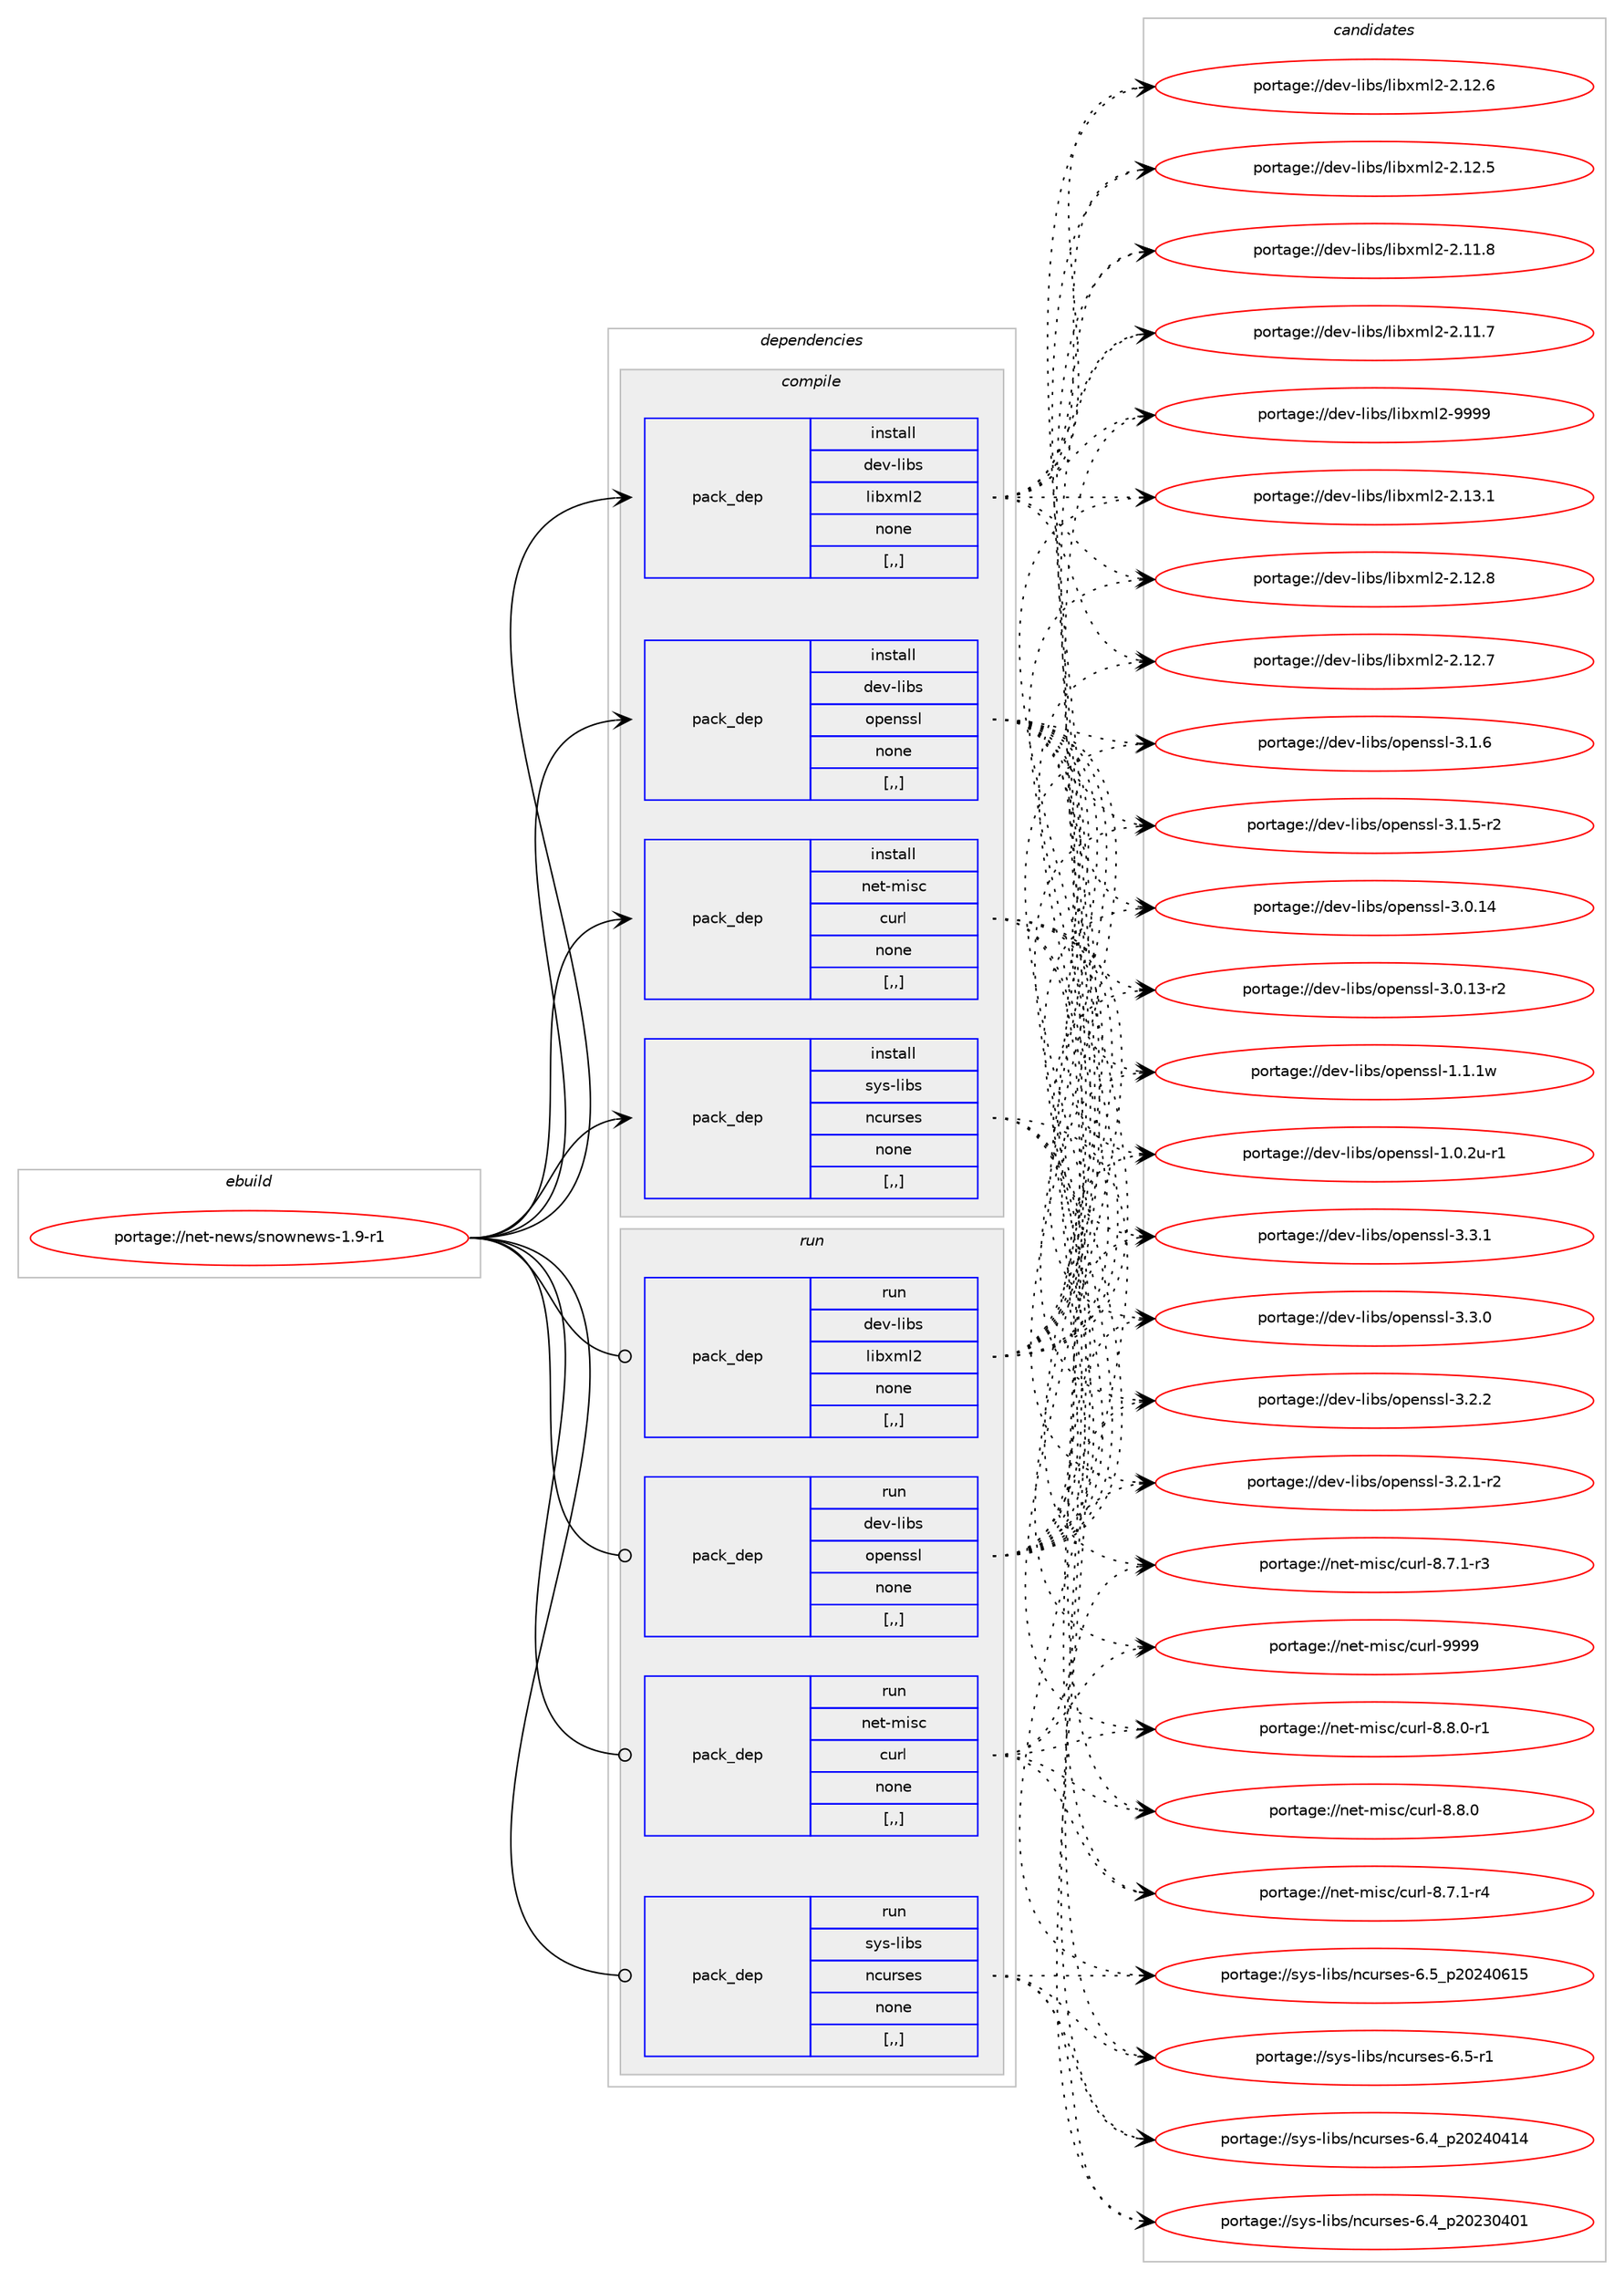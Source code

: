 digraph prolog {

# *************
# Graph options
# *************

newrank=true;
concentrate=true;
compound=true;
graph [rankdir=LR,fontname=Helvetica,fontsize=10,ranksep=1.5];#, ranksep=2.5, nodesep=0.2];
edge  [arrowhead=vee];
node  [fontname=Helvetica,fontsize=10];

# **********
# The ebuild
# **********

subgraph cluster_leftcol {
color=gray;
label=<<i>ebuild</i>>;
id [label="portage://net-news/snownews-1.9-r1", color=red, width=4, href="../net-news/snownews-1.9-r1.svg"];
}

# ****************
# The dependencies
# ****************

subgraph cluster_midcol {
color=gray;
label=<<i>dependencies</i>>;
subgraph cluster_compile {
fillcolor="#eeeeee";
style=filled;
label=<<i>compile</i>>;
subgraph pack275443 {
dependency377837 [label=<<TABLE BORDER="0" CELLBORDER="1" CELLSPACING="0" CELLPADDING="4" WIDTH="220"><TR><TD ROWSPAN="6" CELLPADDING="30">pack_dep</TD></TR><TR><TD WIDTH="110">install</TD></TR><TR><TD>dev-libs</TD></TR><TR><TD>libxml2</TD></TR><TR><TD>none</TD></TR><TR><TD>[,,]</TD></TR></TABLE>>, shape=none, color=blue];
}
id:e -> dependency377837:w [weight=20,style="solid",arrowhead="vee"];
subgraph pack275444 {
dependency377838 [label=<<TABLE BORDER="0" CELLBORDER="1" CELLSPACING="0" CELLPADDING="4" WIDTH="220"><TR><TD ROWSPAN="6" CELLPADDING="30">pack_dep</TD></TR><TR><TD WIDTH="110">install</TD></TR><TR><TD>dev-libs</TD></TR><TR><TD>openssl</TD></TR><TR><TD>none</TD></TR><TR><TD>[,,]</TD></TR></TABLE>>, shape=none, color=blue];
}
id:e -> dependency377838:w [weight=20,style="solid",arrowhead="vee"];
subgraph pack275445 {
dependency377839 [label=<<TABLE BORDER="0" CELLBORDER="1" CELLSPACING="0" CELLPADDING="4" WIDTH="220"><TR><TD ROWSPAN="6" CELLPADDING="30">pack_dep</TD></TR><TR><TD WIDTH="110">install</TD></TR><TR><TD>net-misc</TD></TR><TR><TD>curl</TD></TR><TR><TD>none</TD></TR><TR><TD>[,,]</TD></TR></TABLE>>, shape=none, color=blue];
}
id:e -> dependency377839:w [weight=20,style="solid",arrowhead="vee"];
subgraph pack275446 {
dependency377840 [label=<<TABLE BORDER="0" CELLBORDER="1" CELLSPACING="0" CELLPADDING="4" WIDTH="220"><TR><TD ROWSPAN="6" CELLPADDING="30">pack_dep</TD></TR><TR><TD WIDTH="110">install</TD></TR><TR><TD>sys-libs</TD></TR><TR><TD>ncurses</TD></TR><TR><TD>none</TD></TR><TR><TD>[,,]</TD></TR></TABLE>>, shape=none, color=blue];
}
id:e -> dependency377840:w [weight=20,style="solid",arrowhead="vee"];
}
subgraph cluster_compileandrun {
fillcolor="#eeeeee";
style=filled;
label=<<i>compile and run</i>>;
}
subgraph cluster_run {
fillcolor="#eeeeee";
style=filled;
label=<<i>run</i>>;
subgraph pack275447 {
dependency377841 [label=<<TABLE BORDER="0" CELLBORDER="1" CELLSPACING="0" CELLPADDING="4" WIDTH="220"><TR><TD ROWSPAN="6" CELLPADDING="30">pack_dep</TD></TR><TR><TD WIDTH="110">run</TD></TR><TR><TD>dev-libs</TD></TR><TR><TD>libxml2</TD></TR><TR><TD>none</TD></TR><TR><TD>[,,]</TD></TR></TABLE>>, shape=none, color=blue];
}
id:e -> dependency377841:w [weight=20,style="solid",arrowhead="odot"];
subgraph pack275448 {
dependency377842 [label=<<TABLE BORDER="0" CELLBORDER="1" CELLSPACING="0" CELLPADDING="4" WIDTH="220"><TR><TD ROWSPAN="6" CELLPADDING="30">pack_dep</TD></TR><TR><TD WIDTH="110">run</TD></TR><TR><TD>dev-libs</TD></TR><TR><TD>openssl</TD></TR><TR><TD>none</TD></TR><TR><TD>[,,]</TD></TR></TABLE>>, shape=none, color=blue];
}
id:e -> dependency377842:w [weight=20,style="solid",arrowhead="odot"];
subgraph pack275449 {
dependency377843 [label=<<TABLE BORDER="0" CELLBORDER="1" CELLSPACING="0" CELLPADDING="4" WIDTH="220"><TR><TD ROWSPAN="6" CELLPADDING="30">pack_dep</TD></TR><TR><TD WIDTH="110">run</TD></TR><TR><TD>net-misc</TD></TR><TR><TD>curl</TD></TR><TR><TD>none</TD></TR><TR><TD>[,,]</TD></TR></TABLE>>, shape=none, color=blue];
}
id:e -> dependency377843:w [weight=20,style="solid",arrowhead="odot"];
subgraph pack275450 {
dependency377844 [label=<<TABLE BORDER="0" CELLBORDER="1" CELLSPACING="0" CELLPADDING="4" WIDTH="220"><TR><TD ROWSPAN="6" CELLPADDING="30">pack_dep</TD></TR><TR><TD WIDTH="110">run</TD></TR><TR><TD>sys-libs</TD></TR><TR><TD>ncurses</TD></TR><TR><TD>none</TD></TR><TR><TD>[,,]</TD></TR></TABLE>>, shape=none, color=blue];
}
id:e -> dependency377844:w [weight=20,style="solid",arrowhead="odot"];
}
}

# **************
# The candidates
# **************

subgraph cluster_choices {
rank=same;
color=gray;
label=<<i>candidates</i>>;

subgraph choice275443 {
color=black;
nodesep=1;
choice10010111845108105981154710810598120109108504557575757 [label="portage://dev-libs/libxml2-9999", color=red, width=4,href="../dev-libs/libxml2-9999.svg"];
choice100101118451081059811547108105981201091085045504649514649 [label="portage://dev-libs/libxml2-2.13.1", color=red, width=4,href="../dev-libs/libxml2-2.13.1.svg"];
choice100101118451081059811547108105981201091085045504649504656 [label="portage://dev-libs/libxml2-2.12.8", color=red, width=4,href="../dev-libs/libxml2-2.12.8.svg"];
choice100101118451081059811547108105981201091085045504649504655 [label="portage://dev-libs/libxml2-2.12.7", color=red, width=4,href="../dev-libs/libxml2-2.12.7.svg"];
choice100101118451081059811547108105981201091085045504649504654 [label="portage://dev-libs/libxml2-2.12.6", color=red, width=4,href="../dev-libs/libxml2-2.12.6.svg"];
choice100101118451081059811547108105981201091085045504649504653 [label="portage://dev-libs/libxml2-2.12.5", color=red, width=4,href="../dev-libs/libxml2-2.12.5.svg"];
choice100101118451081059811547108105981201091085045504649494656 [label="portage://dev-libs/libxml2-2.11.8", color=red, width=4,href="../dev-libs/libxml2-2.11.8.svg"];
choice100101118451081059811547108105981201091085045504649494655 [label="portage://dev-libs/libxml2-2.11.7", color=red, width=4,href="../dev-libs/libxml2-2.11.7.svg"];
dependency377837:e -> choice10010111845108105981154710810598120109108504557575757:w [style=dotted,weight="100"];
dependency377837:e -> choice100101118451081059811547108105981201091085045504649514649:w [style=dotted,weight="100"];
dependency377837:e -> choice100101118451081059811547108105981201091085045504649504656:w [style=dotted,weight="100"];
dependency377837:e -> choice100101118451081059811547108105981201091085045504649504655:w [style=dotted,weight="100"];
dependency377837:e -> choice100101118451081059811547108105981201091085045504649504654:w [style=dotted,weight="100"];
dependency377837:e -> choice100101118451081059811547108105981201091085045504649504653:w [style=dotted,weight="100"];
dependency377837:e -> choice100101118451081059811547108105981201091085045504649494656:w [style=dotted,weight="100"];
dependency377837:e -> choice100101118451081059811547108105981201091085045504649494655:w [style=dotted,weight="100"];
}
subgraph choice275444 {
color=black;
nodesep=1;
choice100101118451081059811547111112101110115115108455146514649 [label="portage://dev-libs/openssl-3.3.1", color=red, width=4,href="../dev-libs/openssl-3.3.1.svg"];
choice100101118451081059811547111112101110115115108455146514648 [label="portage://dev-libs/openssl-3.3.0", color=red, width=4,href="../dev-libs/openssl-3.3.0.svg"];
choice100101118451081059811547111112101110115115108455146504650 [label="portage://dev-libs/openssl-3.2.2", color=red, width=4,href="../dev-libs/openssl-3.2.2.svg"];
choice1001011184510810598115471111121011101151151084551465046494511450 [label="portage://dev-libs/openssl-3.2.1-r2", color=red, width=4,href="../dev-libs/openssl-3.2.1-r2.svg"];
choice100101118451081059811547111112101110115115108455146494654 [label="portage://dev-libs/openssl-3.1.6", color=red, width=4,href="../dev-libs/openssl-3.1.6.svg"];
choice1001011184510810598115471111121011101151151084551464946534511450 [label="portage://dev-libs/openssl-3.1.5-r2", color=red, width=4,href="../dev-libs/openssl-3.1.5-r2.svg"];
choice10010111845108105981154711111210111011511510845514648464952 [label="portage://dev-libs/openssl-3.0.14", color=red, width=4,href="../dev-libs/openssl-3.0.14.svg"];
choice100101118451081059811547111112101110115115108455146484649514511450 [label="portage://dev-libs/openssl-3.0.13-r2", color=red, width=4,href="../dev-libs/openssl-3.0.13-r2.svg"];
choice100101118451081059811547111112101110115115108454946494649119 [label="portage://dev-libs/openssl-1.1.1w", color=red, width=4,href="../dev-libs/openssl-1.1.1w.svg"];
choice1001011184510810598115471111121011101151151084549464846501174511449 [label="portage://dev-libs/openssl-1.0.2u-r1", color=red, width=4,href="../dev-libs/openssl-1.0.2u-r1.svg"];
dependency377838:e -> choice100101118451081059811547111112101110115115108455146514649:w [style=dotted,weight="100"];
dependency377838:e -> choice100101118451081059811547111112101110115115108455146514648:w [style=dotted,weight="100"];
dependency377838:e -> choice100101118451081059811547111112101110115115108455146504650:w [style=dotted,weight="100"];
dependency377838:e -> choice1001011184510810598115471111121011101151151084551465046494511450:w [style=dotted,weight="100"];
dependency377838:e -> choice100101118451081059811547111112101110115115108455146494654:w [style=dotted,weight="100"];
dependency377838:e -> choice1001011184510810598115471111121011101151151084551464946534511450:w [style=dotted,weight="100"];
dependency377838:e -> choice10010111845108105981154711111210111011511510845514648464952:w [style=dotted,weight="100"];
dependency377838:e -> choice100101118451081059811547111112101110115115108455146484649514511450:w [style=dotted,weight="100"];
dependency377838:e -> choice100101118451081059811547111112101110115115108454946494649119:w [style=dotted,weight="100"];
dependency377838:e -> choice1001011184510810598115471111121011101151151084549464846501174511449:w [style=dotted,weight="100"];
}
subgraph choice275445 {
color=black;
nodesep=1;
choice110101116451091051159947991171141084557575757 [label="portage://net-misc/curl-9999", color=red, width=4,href="../net-misc/curl-9999.svg"];
choice110101116451091051159947991171141084556465646484511449 [label="portage://net-misc/curl-8.8.0-r1", color=red, width=4,href="../net-misc/curl-8.8.0-r1.svg"];
choice11010111645109105115994799117114108455646564648 [label="portage://net-misc/curl-8.8.0", color=red, width=4,href="../net-misc/curl-8.8.0.svg"];
choice110101116451091051159947991171141084556465546494511452 [label="portage://net-misc/curl-8.7.1-r4", color=red, width=4,href="../net-misc/curl-8.7.1-r4.svg"];
choice110101116451091051159947991171141084556465546494511451 [label="portage://net-misc/curl-8.7.1-r3", color=red, width=4,href="../net-misc/curl-8.7.1-r3.svg"];
dependency377839:e -> choice110101116451091051159947991171141084557575757:w [style=dotted,weight="100"];
dependency377839:e -> choice110101116451091051159947991171141084556465646484511449:w [style=dotted,weight="100"];
dependency377839:e -> choice11010111645109105115994799117114108455646564648:w [style=dotted,weight="100"];
dependency377839:e -> choice110101116451091051159947991171141084556465546494511452:w [style=dotted,weight="100"];
dependency377839:e -> choice110101116451091051159947991171141084556465546494511451:w [style=dotted,weight="100"];
}
subgraph choice275446 {
color=black;
nodesep=1;
choice1151211154510810598115471109911711411510111545544653951125048505248544953 [label="portage://sys-libs/ncurses-6.5_p20240615", color=red, width=4,href="../sys-libs/ncurses-6.5_p20240615.svg"];
choice11512111545108105981154711099117114115101115455446534511449 [label="portage://sys-libs/ncurses-6.5-r1", color=red, width=4,href="../sys-libs/ncurses-6.5-r1.svg"];
choice1151211154510810598115471109911711411510111545544652951125048505248524952 [label="portage://sys-libs/ncurses-6.4_p20240414", color=red, width=4,href="../sys-libs/ncurses-6.4_p20240414.svg"];
choice1151211154510810598115471109911711411510111545544652951125048505148524849 [label="portage://sys-libs/ncurses-6.4_p20230401", color=red, width=4,href="../sys-libs/ncurses-6.4_p20230401.svg"];
dependency377840:e -> choice1151211154510810598115471109911711411510111545544653951125048505248544953:w [style=dotted,weight="100"];
dependency377840:e -> choice11512111545108105981154711099117114115101115455446534511449:w [style=dotted,weight="100"];
dependency377840:e -> choice1151211154510810598115471109911711411510111545544652951125048505248524952:w [style=dotted,weight="100"];
dependency377840:e -> choice1151211154510810598115471109911711411510111545544652951125048505148524849:w [style=dotted,weight="100"];
}
subgraph choice275447 {
color=black;
nodesep=1;
choice10010111845108105981154710810598120109108504557575757 [label="portage://dev-libs/libxml2-9999", color=red, width=4,href="../dev-libs/libxml2-9999.svg"];
choice100101118451081059811547108105981201091085045504649514649 [label="portage://dev-libs/libxml2-2.13.1", color=red, width=4,href="../dev-libs/libxml2-2.13.1.svg"];
choice100101118451081059811547108105981201091085045504649504656 [label="portage://dev-libs/libxml2-2.12.8", color=red, width=4,href="../dev-libs/libxml2-2.12.8.svg"];
choice100101118451081059811547108105981201091085045504649504655 [label="portage://dev-libs/libxml2-2.12.7", color=red, width=4,href="../dev-libs/libxml2-2.12.7.svg"];
choice100101118451081059811547108105981201091085045504649504654 [label="portage://dev-libs/libxml2-2.12.6", color=red, width=4,href="../dev-libs/libxml2-2.12.6.svg"];
choice100101118451081059811547108105981201091085045504649504653 [label="portage://dev-libs/libxml2-2.12.5", color=red, width=4,href="../dev-libs/libxml2-2.12.5.svg"];
choice100101118451081059811547108105981201091085045504649494656 [label="portage://dev-libs/libxml2-2.11.8", color=red, width=4,href="../dev-libs/libxml2-2.11.8.svg"];
choice100101118451081059811547108105981201091085045504649494655 [label="portage://dev-libs/libxml2-2.11.7", color=red, width=4,href="../dev-libs/libxml2-2.11.7.svg"];
dependency377841:e -> choice10010111845108105981154710810598120109108504557575757:w [style=dotted,weight="100"];
dependency377841:e -> choice100101118451081059811547108105981201091085045504649514649:w [style=dotted,weight="100"];
dependency377841:e -> choice100101118451081059811547108105981201091085045504649504656:w [style=dotted,weight="100"];
dependency377841:e -> choice100101118451081059811547108105981201091085045504649504655:w [style=dotted,weight="100"];
dependency377841:e -> choice100101118451081059811547108105981201091085045504649504654:w [style=dotted,weight="100"];
dependency377841:e -> choice100101118451081059811547108105981201091085045504649504653:w [style=dotted,weight="100"];
dependency377841:e -> choice100101118451081059811547108105981201091085045504649494656:w [style=dotted,weight="100"];
dependency377841:e -> choice100101118451081059811547108105981201091085045504649494655:w [style=dotted,weight="100"];
}
subgraph choice275448 {
color=black;
nodesep=1;
choice100101118451081059811547111112101110115115108455146514649 [label="portage://dev-libs/openssl-3.3.1", color=red, width=4,href="../dev-libs/openssl-3.3.1.svg"];
choice100101118451081059811547111112101110115115108455146514648 [label="portage://dev-libs/openssl-3.3.0", color=red, width=4,href="../dev-libs/openssl-3.3.0.svg"];
choice100101118451081059811547111112101110115115108455146504650 [label="portage://dev-libs/openssl-3.2.2", color=red, width=4,href="../dev-libs/openssl-3.2.2.svg"];
choice1001011184510810598115471111121011101151151084551465046494511450 [label="portage://dev-libs/openssl-3.2.1-r2", color=red, width=4,href="../dev-libs/openssl-3.2.1-r2.svg"];
choice100101118451081059811547111112101110115115108455146494654 [label="portage://dev-libs/openssl-3.1.6", color=red, width=4,href="../dev-libs/openssl-3.1.6.svg"];
choice1001011184510810598115471111121011101151151084551464946534511450 [label="portage://dev-libs/openssl-3.1.5-r2", color=red, width=4,href="../dev-libs/openssl-3.1.5-r2.svg"];
choice10010111845108105981154711111210111011511510845514648464952 [label="portage://dev-libs/openssl-3.0.14", color=red, width=4,href="../dev-libs/openssl-3.0.14.svg"];
choice100101118451081059811547111112101110115115108455146484649514511450 [label="portage://dev-libs/openssl-3.0.13-r2", color=red, width=4,href="../dev-libs/openssl-3.0.13-r2.svg"];
choice100101118451081059811547111112101110115115108454946494649119 [label="portage://dev-libs/openssl-1.1.1w", color=red, width=4,href="../dev-libs/openssl-1.1.1w.svg"];
choice1001011184510810598115471111121011101151151084549464846501174511449 [label="portage://dev-libs/openssl-1.0.2u-r1", color=red, width=4,href="../dev-libs/openssl-1.0.2u-r1.svg"];
dependency377842:e -> choice100101118451081059811547111112101110115115108455146514649:w [style=dotted,weight="100"];
dependency377842:e -> choice100101118451081059811547111112101110115115108455146514648:w [style=dotted,weight="100"];
dependency377842:e -> choice100101118451081059811547111112101110115115108455146504650:w [style=dotted,weight="100"];
dependency377842:e -> choice1001011184510810598115471111121011101151151084551465046494511450:w [style=dotted,weight="100"];
dependency377842:e -> choice100101118451081059811547111112101110115115108455146494654:w [style=dotted,weight="100"];
dependency377842:e -> choice1001011184510810598115471111121011101151151084551464946534511450:w [style=dotted,weight="100"];
dependency377842:e -> choice10010111845108105981154711111210111011511510845514648464952:w [style=dotted,weight="100"];
dependency377842:e -> choice100101118451081059811547111112101110115115108455146484649514511450:w [style=dotted,weight="100"];
dependency377842:e -> choice100101118451081059811547111112101110115115108454946494649119:w [style=dotted,weight="100"];
dependency377842:e -> choice1001011184510810598115471111121011101151151084549464846501174511449:w [style=dotted,weight="100"];
}
subgraph choice275449 {
color=black;
nodesep=1;
choice110101116451091051159947991171141084557575757 [label="portage://net-misc/curl-9999", color=red, width=4,href="../net-misc/curl-9999.svg"];
choice110101116451091051159947991171141084556465646484511449 [label="portage://net-misc/curl-8.8.0-r1", color=red, width=4,href="../net-misc/curl-8.8.0-r1.svg"];
choice11010111645109105115994799117114108455646564648 [label="portage://net-misc/curl-8.8.0", color=red, width=4,href="../net-misc/curl-8.8.0.svg"];
choice110101116451091051159947991171141084556465546494511452 [label="portage://net-misc/curl-8.7.1-r4", color=red, width=4,href="../net-misc/curl-8.7.1-r4.svg"];
choice110101116451091051159947991171141084556465546494511451 [label="portage://net-misc/curl-8.7.1-r3", color=red, width=4,href="../net-misc/curl-8.7.1-r3.svg"];
dependency377843:e -> choice110101116451091051159947991171141084557575757:w [style=dotted,weight="100"];
dependency377843:e -> choice110101116451091051159947991171141084556465646484511449:w [style=dotted,weight="100"];
dependency377843:e -> choice11010111645109105115994799117114108455646564648:w [style=dotted,weight="100"];
dependency377843:e -> choice110101116451091051159947991171141084556465546494511452:w [style=dotted,weight="100"];
dependency377843:e -> choice110101116451091051159947991171141084556465546494511451:w [style=dotted,weight="100"];
}
subgraph choice275450 {
color=black;
nodesep=1;
choice1151211154510810598115471109911711411510111545544653951125048505248544953 [label="portage://sys-libs/ncurses-6.5_p20240615", color=red, width=4,href="../sys-libs/ncurses-6.5_p20240615.svg"];
choice11512111545108105981154711099117114115101115455446534511449 [label="portage://sys-libs/ncurses-6.5-r1", color=red, width=4,href="../sys-libs/ncurses-6.5-r1.svg"];
choice1151211154510810598115471109911711411510111545544652951125048505248524952 [label="portage://sys-libs/ncurses-6.4_p20240414", color=red, width=4,href="../sys-libs/ncurses-6.4_p20240414.svg"];
choice1151211154510810598115471109911711411510111545544652951125048505148524849 [label="portage://sys-libs/ncurses-6.4_p20230401", color=red, width=4,href="../sys-libs/ncurses-6.4_p20230401.svg"];
dependency377844:e -> choice1151211154510810598115471109911711411510111545544653951125048505248544953:w [style=dotted,weight="100"];
dependency377844:e -> choice11512111545108105981154711099117114115101115455446534511449:w [style=dotted,weight="100"];
dependency377844:e -> choice1151211154510810598115471109911711411510111545544652951125048505248524952:w [style=dotted,weight="100"];
dependency377844:e -> choice1151211154510810598115471109911711411510111545544652951125048505148524849:w [style=dotted,weight="100"];
}
}

}
